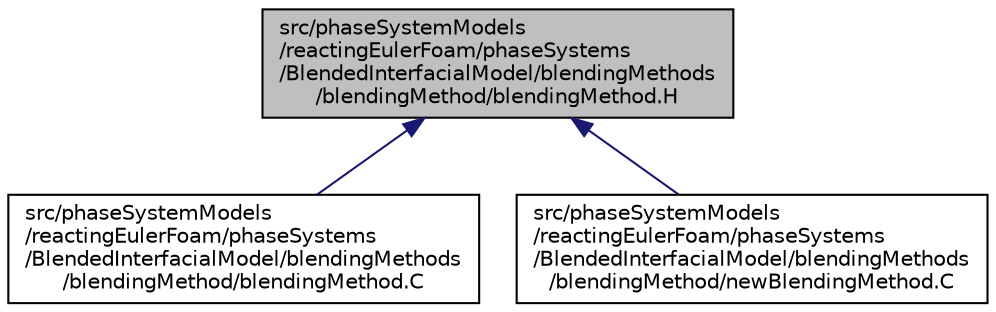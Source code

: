 digraph "src/phaseSystemModels/reactingEulerFoam/phaseSystems/BlendedInterfacialModel/blendingMethods/blendingMethod/blendingMethod.H"
{
  bgcolor="transparent";
  edge [fontname="Helvetica",fontsize="10",labelfontname="Helvetica",labelfontsize="10"];
  node [fontname="Helvetica",fontsize="10",shape=record];
  Node1 [label="src/phaseSystemModels\l/reactingEulerFoam/phaseSystems\l/BlendedInterfacialModel/blendingMethods\l/blendingMethod/blendingMethod.H",height=0.2,width=0.4,color="black", fillcolor="grey75", style="filled" fontcolor="black"];
  Node1 -> Node2 [dir="back",color="midnightblue",fontsize="10",style="solid",fontname="Helvetica"];
  Node2 [label="src/phaseSystemModels\l/reactingEulerFoam/phaseSystems\l/BlendedInterfacialModel/blendingMethods\l/blendingMethod/blendingMethod.C",height=0.2,width=0.4,color="black",URL="$src_2phaseSystemModels_2reactingEulerFoam_2phaseSystems_2BlendedInterfacialModel_2blendingMethoda5dcab4f11a993a7afb441e66d20534b.html"];
  Node1 -> Node3 [dir="back",color="midnightblue",fontsize="10",style="solid",fontname="Helvetica"];
  Node3 [label="src/phaseSystemModels\l/reactingEulerFoam/phaseSystems\l/BlendedInterfacialModel/blendingMethods\l/blendingMethod/newBlendingMethod.C",height=0.2,width=0.4,color="black",URL="$src_2phaseSystemModels_2reactingEulerFoam_2phaseSystems_2BlendedInterfacialModel_2blendingMethod6ebc8f2a67cd0d28669ea3720a6e86f2.html"];
}
